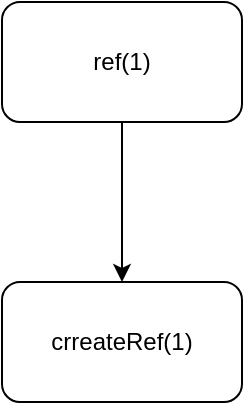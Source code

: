 <mxfile version="14.6.0" type="github"><diagram id="_eqdUWPFifwaBQ0aVkib" name="第 1 页"><mxGraphModel dx="1422" dy="772" grid="1" gridSize="10" guides="1" tooltips="1" connect="1" arrows="1" fold="1" page="1" pageScale="1" pageWidth="827" pageHeight="1169" math="0" shadow="0"><root><mxCell id="0"/><mxCell id="1" parent="0"/><mxCell id="8mGfXfrAL0D9MGS6qlcR-3" value="" style="edgeStyle=orthogonalEdgeStyle;rounded=0;orthogonalLoop=1;jettySize=auto;html=1;" edge="1" parent="1" source="8mGfXfrAL0D9MGS6qlcR-1" target="8mGfXfrAL0D9MGS6qlcR-2"><mxGeometry relative="1" as="geometry"/></mxCell><mxCell id="8mGfXfrAL0D9MGS6qlcR-1" value="ref(1)" style="rounded=1;whiteSpace=wrap;html=1;" vertex="1" parent="1"><mxGeometry x="160" y="210" width="120" height="60" as="geometry"/></mxCell><mxCell id="8mGfXfrAL0D9MGS6qlcR-2" value="crreateRef(1)" style="rounded=1;whiteSpace=wrap;html=1;" vertex="1" parent="1"><mxGeometry x="160" y="350" width="120" height="60" as="geometry"/></mxCell></root></mxGraphModel></diagram></mxfile>